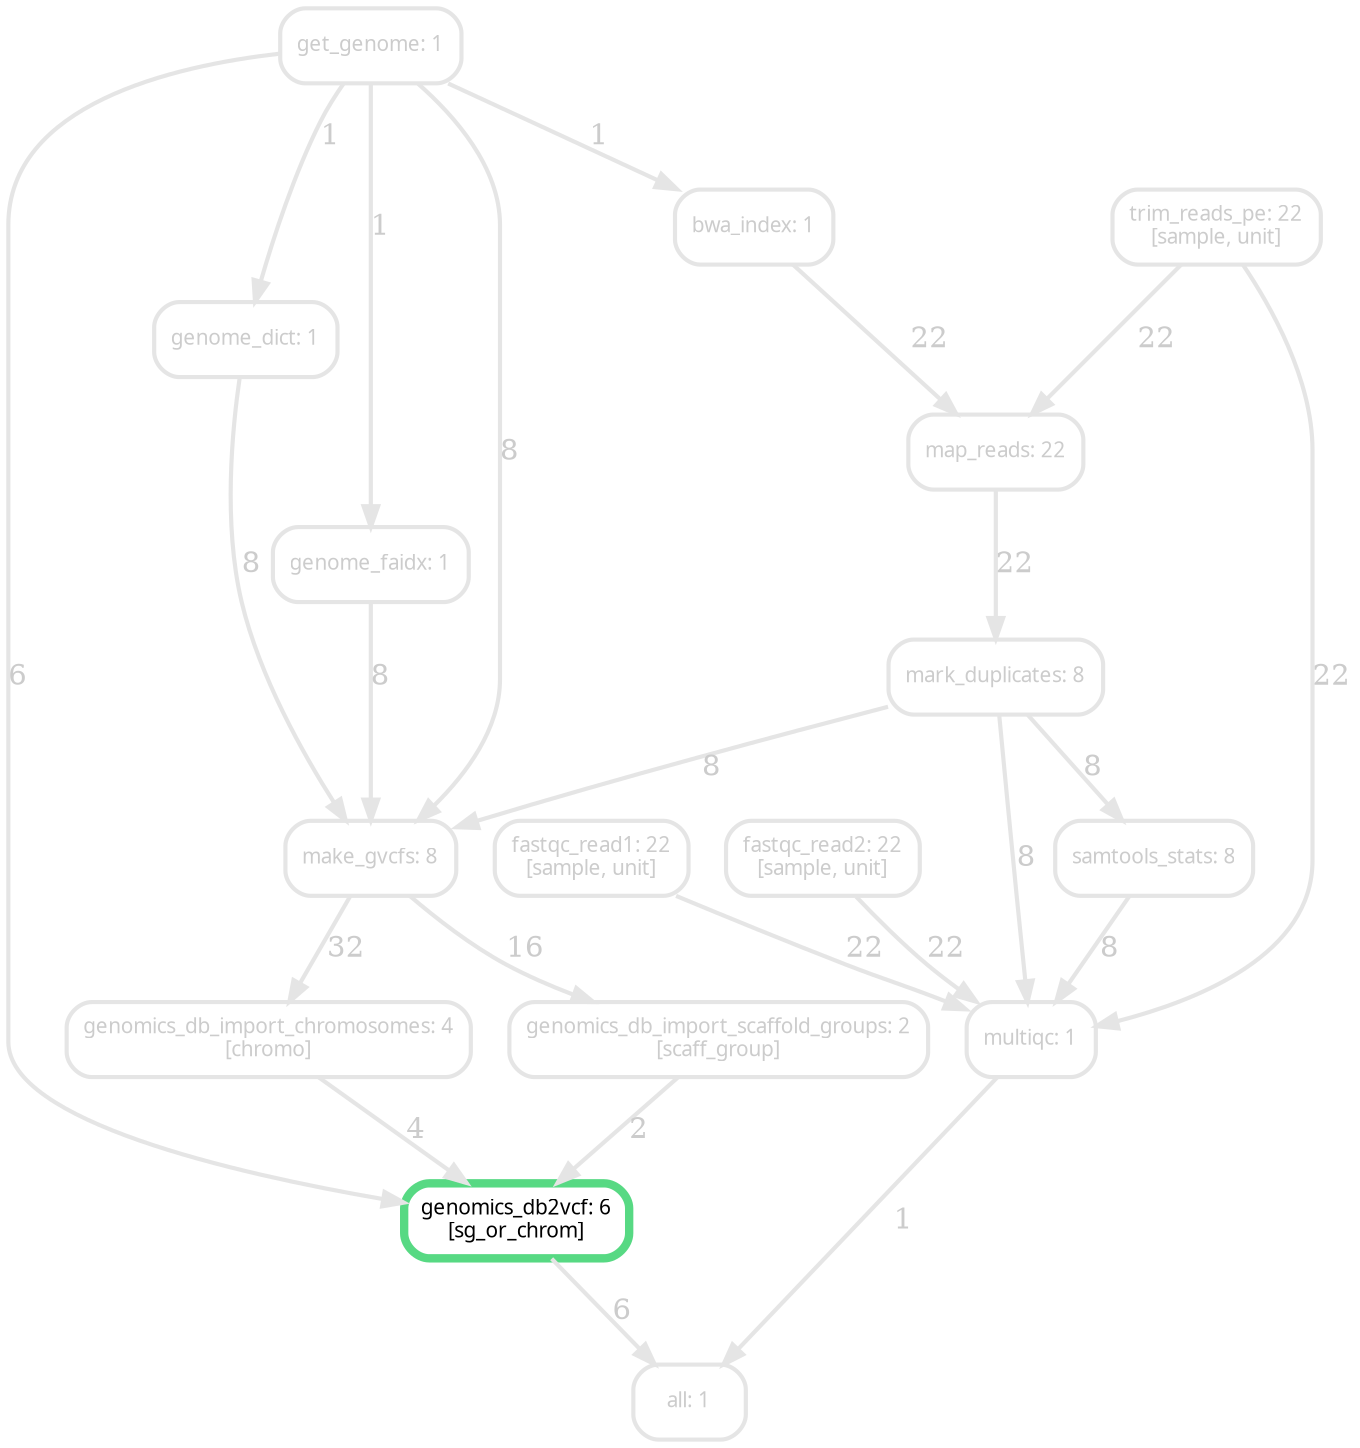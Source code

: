 digraph snakemake_dag {
    graph[bgcolor=white, margin=0];
    node[shape=box, style=rounded, fontname=sans,  color="gray90",  fontcolor="gray80",  fontsize=10, penwidth=2];
    edge[penwidth=2, color="gray90", fontcolor="gray80"];
    1[label = "bwa_index: 1", style="rounded"];
    2[label = "fastqc_read1: 22\n[sample, unit]", style="rounded"];
    3[label = "fastqc_read2: 22\n[sample, unit]", style="rounded"];
    4[label = "genome_dict: 1", style="rounded"];
    5[label = "genome_faidx: 1", style="rounded"];
    6[label = "genomics_db_import_chromosomes: 4\n[chromo]", style="rounded"];
    7[label = "genomics_db_import_scaffold_groups: 2\n[scaff_group]", style="rounded"];
    8[label = "genomics_db2vcf: 6\n[sg_or_chrom]", style="rounded", color = "0.39 0.6 0.85", penwidth=4, fontcolor="black"];
    9[label = "get_genome: 1", style="rounded"];
    10[label = "make_gvcfs: 8", style="rounded"];
    11[label = "map_reads: 22", style="rounded"];
    12[label = "mark_duplicates: 8", style="rounded"];
    13[label = "multiqc: 1", style="rounded"];
    14[label = "samtools_stats: 8", style="rounded"];
    15[label = "trim_reads_pe: 22\n[sample, unit]", style="rounded"];
    16[label = "all: 1", style="rounded"];
    1 -> 11 [label = "22"];
    2 -> 13 [label = "22"];
    3 -> 13 [label = "22"];
    4 -> 10 [label = "8"];
    5 -> 10 [label = "8"];
    6 -> 8 [label = "4"];
    7 -> 8 [label = "2"];
    8 -> 16 [label = "6"];
    9 -> 1 [label = "1"];
    9 -> 4 [label = "1"];
    9 -> 5 [label = "1"];
    9 -> 8 [label = "6"];
    9 -> 10 [label = "8"];
    10 -> 6 [label = "32"];
    10 -> 7 [label = "16"];
    11 -> 12 [label = "22"];
    12 -> 10 [label = "8"];
    12 -> 13 [label = "8"];
    12 -> 14 [label = "8"];
    13 -> 16 [label = "1"];
    14 -> 13 [label = "8"];
    15 -> 11 [label = "22"];
    15 -> 13 [label = "22"];
}
